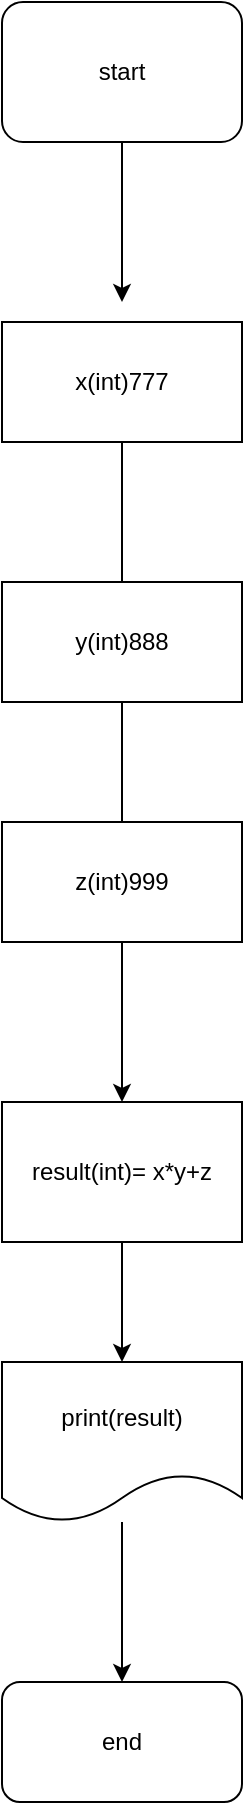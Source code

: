 <mxfile version="22.1.22" type="embed">
  <diagram name="Page-1" id="jDgHpGGqK0x3C7cM68Ai">
    <mxGraphModel dx="197" dy="760" grid="1" gridSize="10" guides="1" tooltips="1" connect="1" arrows="1" fold="1" page="1" pageScale="1" pageWidth="850" pageHeight="1100" math="0" shadow="0">
      <root>
        <mxCell id="0" />
        <mxCell id="1" parent="0" />
        <mxCell id="17-hvXqbGpNgSyw76kCr-2" style="edgeStyle=orthogonalEdgeStyle;rounded=0;orthogonalLoop=1;jettySize=auto;html=1;" parent="1" source="17-hvXqbGpNgSyw76kCr-1" edge="1">
          <mxGeometry relative="1" as="geometry">
            <mxPoint x="280" y="240" as="targetPoint" />
          </mxGeometry>
        </mxCell>
        <mxCell id="17-hvXqbGpNgSyw76kCr-1" value="start" style="rounded=1;whiteSpace=wrap;html=1;" parent="1" vertex="1">
          <mxGeometry x="220" y="90" width="120" height="70" as="geometry" />
        </mxCell>
        <mxCell id="17-hvXqbGpNgSyw76kCr-7" style="edgeStyle=orthogonalEdgeStyle;rounded=0;orthogonalLoop=1;jettySize=auto;html=1;" parent="1" source="17-hvXqbGpNgSyw76kCr-3" edge="1">
          <mxGeometry relative="1" as="geometry">
            <mxPoint x="280" y="640" as="targetPoint" />
          </mxGeometry>
        </mxCell>
        <mxCell id="17-hvXqbGpNgSyw76kCr-3" value="x(int)777" style="rounded=0;whiteSpace=wrap;html=1;" parent="1" vertex="1">
          <mxGeometry x="220" y="250" width="120" height="60" as="geometry" />
        </mxCell>
        <mxCell id="17-hvXqbGpNgSyw76kCr-4" value="y(int)888" style="rounded=0;whiteSpace=wrap;html=1;" parent="1" vertex="1">
          <mxGeometry x="220" y="380" width="120" height="60" as="geometry" />
        </mxCell>
        <mxCell id="17-hvXqbGpNgSyw76kCr-5" value="z(int)999" style="rounded=0;whiteSpace=wrap;html=1;" parent="1" vertex="1">
          <mxGeometry x="220" y="500" width="120" height="60" as="geometry" />
        </mxCell>
        <mxCell id="17-hvXqbGpNgSyw76kCr-10" style="edgeStyle=orthogonalEdgeStyle;rounded=0;orthogonalLoop=1;jettySize=auto;html=1;entryX=0.5;entryY=0;entryDx=0;entryDy=0;" parent="1" source="17-hvXqbGpNgSyw76kCr-8" target="17-hvXqbGpNgSyw76kCr-9" edge="1">
          <mxGeometry relative="1" as="geometry" />
        </mxCell>
        <mxCell id="17-hvXqbGpNgSyw76kCr-8" value="result(int)= x*y+z" style="rounded=0;whiteSpace=wrap;html=1;" parent="1" vertex="1">
          <mxGeometry x="220" y="640" width="120" height="70" as="geometry" />
        </mxCell>
        <mxCell id="17-hvXqbGpNgSyw76kCr-12" style="edgeStyle=orthogonalEdgeStyle;rounded=0;orthogonalLoop=1;jettySize=auto;html=1;entryX=0.5;entryY=0;entryDx=0;entryDy=0;" parent="1" source="17-hvXqbGpNgSyw76kCr-9" target="17-hvXqbGpNgSyw76kCr-11" edge="1">
          <mxGeometry relative="1" as="geometry" />
        </mxCell>
        <mxCell id="17-hvXqbGpNgSyw76kCr-9" value="&lt;div&gt;print(result)&lt;/div&gt;" style="shape=document;whiteSpace=wrap;html=1;boundedLbl=1;" parent="1" vertex="1">
          <mxGeometry x="220" y="770" width="120" height="80" as="geometry" />
        </mxCell>
        <mxCell id="17-hvXqbGpNgSyw76kCr-11" value="end" style="rounded=1;whiteSpace=wrap;html=1;" parent="1" vertex="1">
          <mxGeometry x="220" y="930" width="120" height="60" as="geometry" />
        </mxCell>
      </root>
    </mxGraphModel>
  </diagram>
</mxfile>
